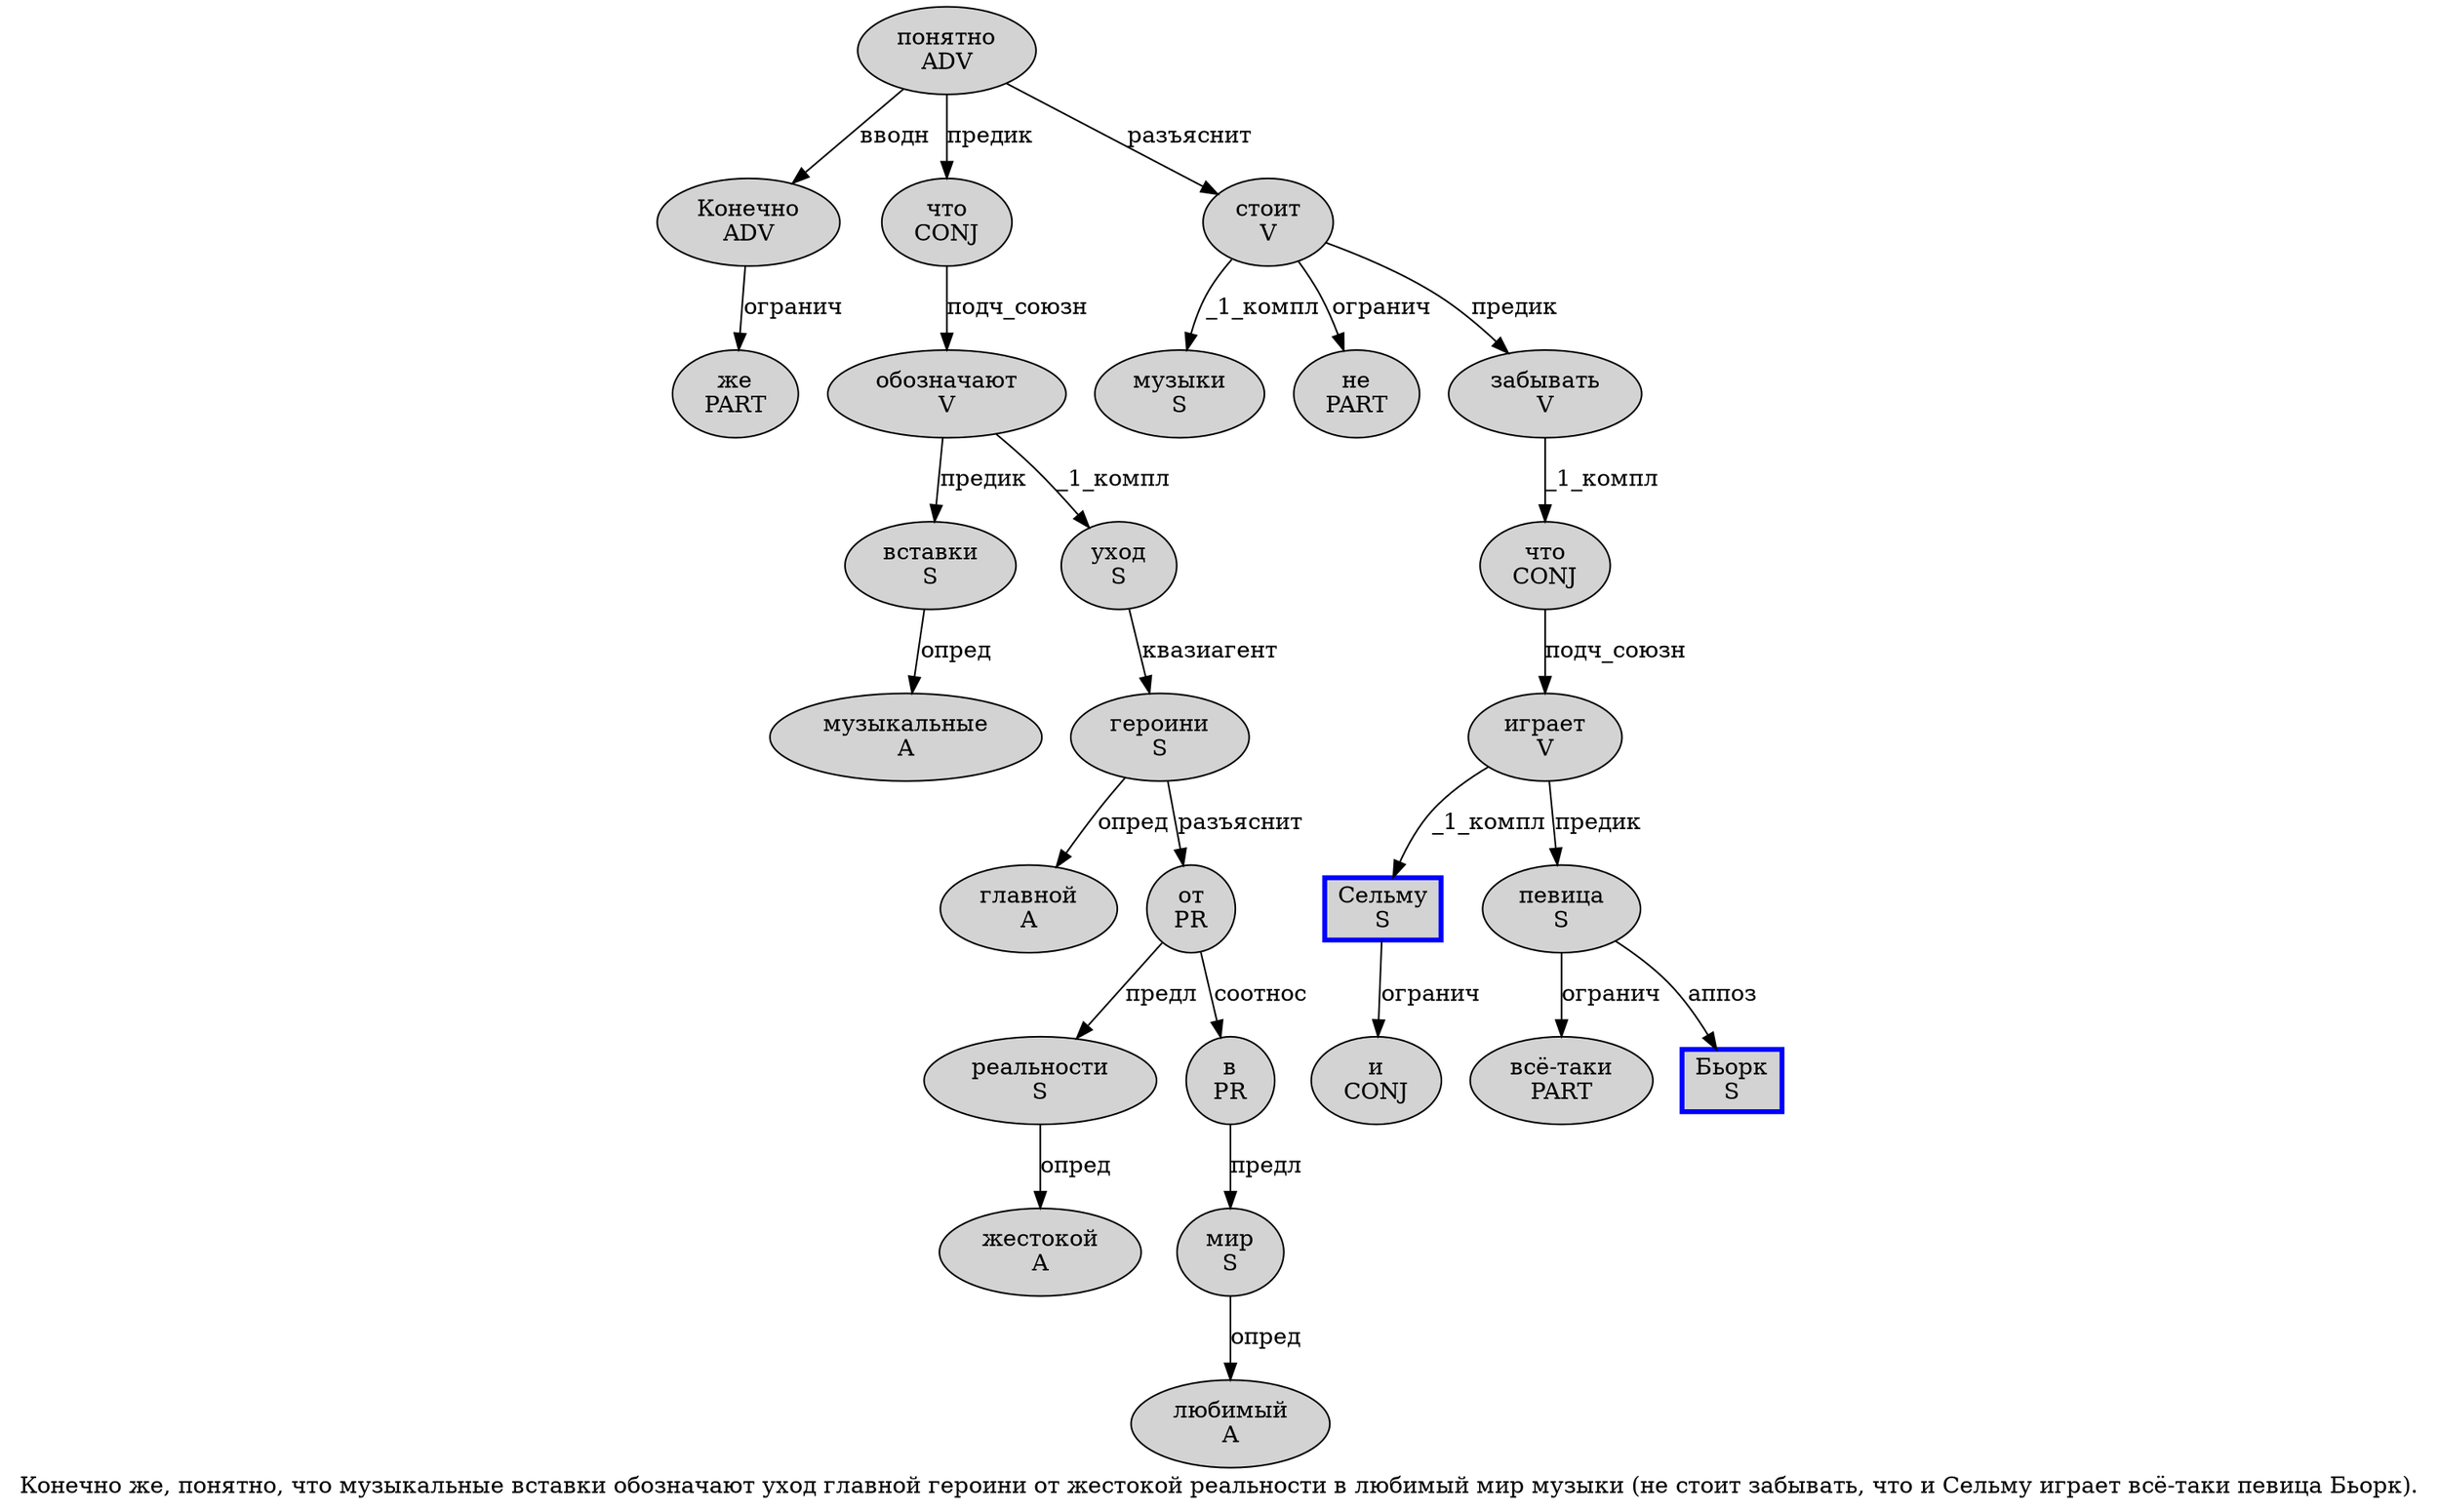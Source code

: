 digraph SENTENCE_2355 {
	graph [label="Конечно же, понятно, что музыкальные вставки обозначают уход главной героини от жестокой реальности в любимый мир музыки (не стоит забывать, что и Сельму играет всё-таки певица Бьорк)."]
	node [style=filled]
		0 [label="Конечно
ADV" color="" fillcolor=lightgray penwidth=1 shape=ellipse]
		1 [label="же
PART" color="" fillcolor=lightgray penwidth=1 shape=ellipse]
		3 [label="понятно
ADV" color="" fillcolor=lightgray penwidth=1 shape=ellipse]
		5 [label="что
CONJ" color="" fillcolor=lightgray penwidth=1 shape=ellipse]
		6 [label="музыкальные
A" color="" fillcolor=lightgray penwidth=1 shape=ellipse]
		7 [label="вставки
S" color="" fillcolor=lightgray penwidth=1 shape=ellipse]
		8 [label="обозначают
V" color="" fillcolor=lightgray penwidth=1 shape=ellipse]
		9 [label="уход
S" color="" fillcolor=lightgray penwidth=1 shape=ellipse]
		10 [label="главной
A" color="" fillcolor=lightgray penwidth=1 shape=ellipse]
		11 [label="героини
S" color="" fillcolor=lightgray penwidth=1 shape=ellipse]
		12 [label="от
PR" color="" fillcolor=lightgray penwidth=1 shape=ellipse]
		13 [label="жестокой
A" color="" fillcolor=lightgray penwidth=1 shape=ellipse]
		14 [label="реальности
S" color="" fillcolor=lightgray penwidth=1 shape=ellipse]
		15 [label="в
PR" color="" fillcolor=lightgray penwidth=1 shape=ellipse]
		16 [label="любимый
A" color="" fillcolor=lightgray penwidth=1 shape=ellipse]
		17 [label="мир
S" color="" fillcolor=lightgray penwidth=1 shape=ellipse]
		18 [label="музыки
S" color="" fillcolor=lightgray penwidth=1 shape=ellipse]
		20 [label="не
PART" color="" fillcolor=lightgray penwidth=1 shape=ellipse]
		21 [label="стоит
V" color="" fillcolor=lightgray penwidth=1 shape=ellipse]
		22 [label="забывать
V" color="" fillcolor=lightgray penwidth=1 shape=ellipse]
		24 [label="что
CONJ" color="" fillcolor=lightgray penwidth=1 shape=ellipse]
		25 [label="и
CONJ" color="" fillcolor=lightgray penwidth=1 shape=ellipse]
		26 [label="Сельму
S" color=blue fillcolor=lightgray penwidth=3 shape=box]
		27 [label="играет
V" color="" fillcolor=lightgray penwidth=1 shape=ellipse]
		28 [label="всё-таки
PART" color="" fillcolor=lightgray penwidth=1 shape=ellipse]
		29 [label="певица
S" color="" fillcolor=lightgray penwidth=1 shape=ellipse]
		30 [label="Бьорк
S" color=blue fillcolor=lightgray penwidth=3 shape=box]
			17 -> 16 [label="опред"]
			11 -> 10 [label="опред"]
			11 -> 12 [label="разъяснит"]
			0 -> 1 [label="огранич"]
			24 -> 27 [label="подч_союзн"]
			14 -> 13 [label="опред"]
			12 -> 14 [label="предл"]
			12 -> 15 [label="соотнос"]
			26 -> 25 [label="огранич"]
			5 -> 8 [label="подч_союзн"]
			15 -> 17 [label="предл"]
			9 -> 11 [label="квазиагент"]
			27 -> 26 [label="_1_компл"]
			27 -> 29 [label="предик"]
			29 -> 28 [label="огранич"]
			29 -> 30 [label="аппоз"]
			22 -> 24 [label="_1_компл"]
			8 -> 7 [label="предик"]
			8 -> 9 [label="_1_компл"]
			7 -> 6 [label="опред"]
			21 -> 18 [label="_1_компл"]
			21 -> 20 [label="огранич"]
			21 -> 22 [label="предик"]
			3 -> 0 [label="вводн"]
			3 -> 5 [label="предик"]
			3 -> 21 [label="разъяснит"]
}